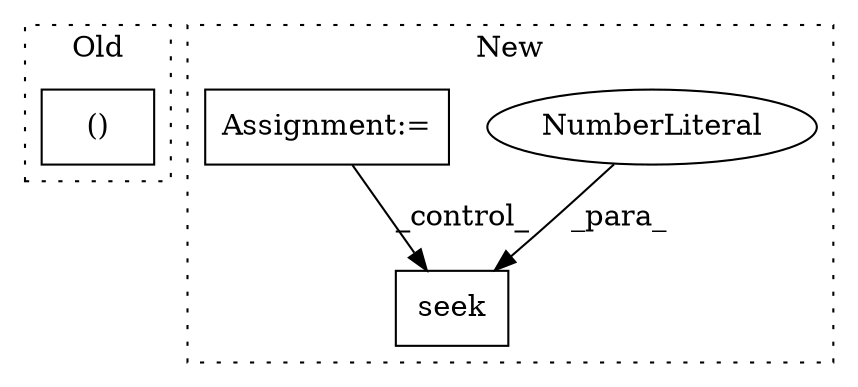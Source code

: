 digraph G {
subgraph cluster0 {
1 [label="()" a="106" s="2732" l="58" shape="box"];
label = "Old";
style="dotted";
}
subgraph cluster1 {
2 [label="seek" a="32" s="2530,2536" l="5,1" shape="box"];
3 [label="NumberLiteral" a="34" s="2535" l="1" shape="ellipse"];
4 [label="Assignment:=" a="7" s="2243" l="1" shape="box"];
label = "New";
style="dotted";
}
3 -> 2 [label="_para_"];
4 -> 2 [label="_control_"];
}